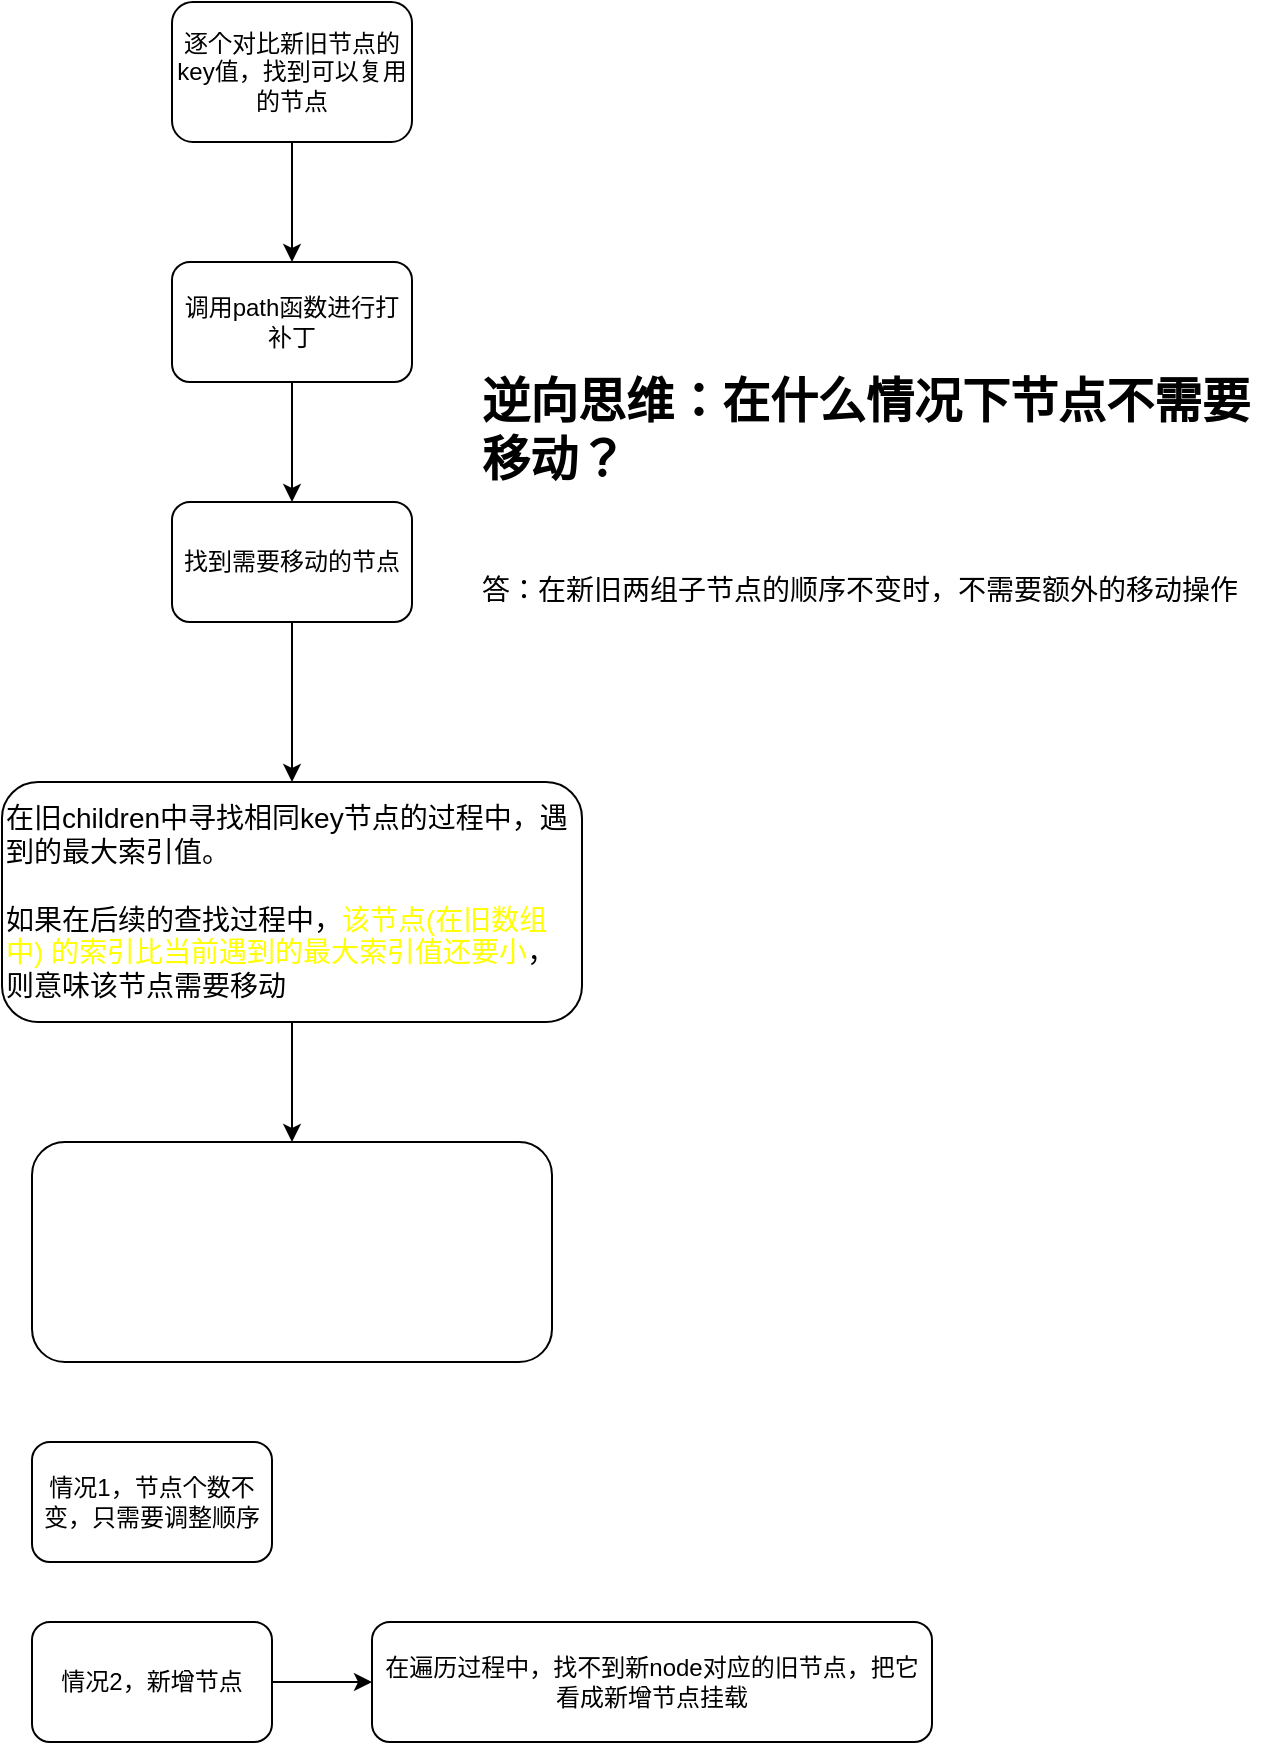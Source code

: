<mxfile>
    <diagram id="1Wjprq1BharORywTtAE-" name="第 1 页">
        <mxGraphModel dx="699" dy="680" grid="1" gridSize="10" guides="1" tooltips="1" connect="1" arrows="1" fold="1" page="1" pageScale="1" pageWidth="827" pageHeight="1169" math="0" shadow="0">
            <root>
                <mxCell id="0"/>
                <mxCell id="1" parent="0"/>
                <mxCell id="2" value="逐个对比新旧节点的key值，找到可以复用的节点" style="rounded=1;whiteSpace=wrap;html=1;" parent="1" vertex="1">
                    <mxGeometry x="220" y="50" width="120" height="70" as="geometry"/>
                </mxCell>
                <mxCell id="6" value="" style="edgeStyle=none;html=1;" parent="1" source="3" target="5" edge="1">
                    <mxGeometry relative="1" as="geometry"/>
                </mxCell>
                <mxCell id="3" value="调用path函数进行打补丁" style="rounded=1;whiteSpace=wrap;html=1;" parent="1" vertex="1">
                    <mxGeometry x="220" y="180" width="120" height="60" as="geometry"/>
                </mxCell>
                <mxCell id="4" value="" style="endArrow=classic;html=1;entryX=0.5;entryY=0;entryDx=0;entryDy=0;" parent="1" target="3" edge="1">
                    <mxGeometry width="50" height="50" relative="1" as="geometry">
                        <mxPoint x="280" y="120" as="sourcePoint"/>
                        <mxPoint x="330" y="70" as="targetPoint"/>
                    </mxGeometry>
                </mxCell>
                <mxCell id="9" value="" style="edgeStyle=none;html=1;fontSize=14;" parent="1" source="5" target="8" edge="1">
                    <mxGeometry relative="1" as="geometry"/>
                </mxCell>
                <mxCell id="5" value="找到需要移动的节点" style="rounded=1;whiteSpace=wrap;html=1;" parent="1" vertex="1">
                    <mxGeometry x="220" y="300" width="120" height="60" as="geometry"/>
                </mxCell>
                <mxCell id="7" value="&lt;h1&gt;逆向思维：在什么情况下节点不需要移动？&lt;/h1&gt;&lt;div&gt;&lt;br&gt;&lt;/div&gt;&lt;p&gt;&lt;font style=&quot;font-size: 14px;&quot;&gt;答：在新旧两组子节点的顺序不变时，不需要额外的移动操作&lt;br&gt;&lt;br&gt;在每一次寻找可复用节点时，都会记录该可复用节点在旧的一组子节点中的位置索引，如果把这些位置所以按先后顺序排列，得到一个递增的序列，在这种情况下不需要移动节点&amp;nbsp;&lt;/font&gt;&lt;/p&gt;" style="text;html=1;strokeColor=none;fillColor=none;spacing=5;spacingTop=-20;whiteSpace=wrap;overflow=hidden;rounded=0;" parent="1" vertex="1">
                    <mxGeometry x="370" y="230" width="400" height="120" as="geometry"/>
                </mxCell>
                <mxCell id="11" value="" style="edgeStyle=none;html=1;fontSize=14;fontColor=#FFFFFF;" parent="1" source="8" target="10" edge="1">
                    <mxGeometry relative="1" as="geometry"/>
                </mxCell>
                <mxCell id="8" value="在旧children中寻找相同key节点的过程中，遇到的最大索引值。&lt;br&gt;&lt;br&gt;如果在后续的查找过程中，&lt;font color=&quot;#ffff00&quot;&gt;该节点(在旧数组中) 的索引比当前遇到的最大索引值还要小&lt;/font&gt;，则意味该节点需要移动" style="rounded=1;whiteSpace=wrap;html=1;fontSize=14;align=left;" parent="1" vertex="1">
                    <mxGeometry x="135" y="440" width="290" height="120" as="geometry"/>
                </mxCell>
                <mxCell id="10" value="&lt;font color=&quot;#ffffff&quot;&gt;移动节点是指，移动一个虚拟节点所对应的真实DOM节点。&lt;br&gt;真实DOM节点存储在vnode.el上&lt;/font&gt;" style="rounded=1;whiteSpace=wrap;html=1;fontSize=14;fontColor=#FFFF00;" parent="1" vertex="1">
                    <mxGeometry x="150" y="620" width="260" height="110" as="geometry"/>
                </mxCell>
                <mxCell id="12" value="情况1，节点个数不变，只需要调整顺序" style="rounded=1;whiteSpace=wrap;html=1;" vertex="1" parent="1">
                    <mxGeometry x="150" y="770" width="120" height="60" as="geometry"/>
                </mxCell>
                <mxCell id="15" value="" style="edgeStyle=none;html=1;" edge="1" parent="1" source="13" target="14">
                    <mxGeometry relative="1" as="geometry"/>
                </mxCell>
                <mxCell id="13" value="情况2，新增节点" style="rounded=1;whiteSpace=wrap;html=1;" vertex="1" parent="1">
                    <mxGeometry x="150" y="860" width="120" height="60" as="geometry"/>
                </mxCell>
                <mxCell id="14" value="在遍历过程中，找不到新node对应的旧节点，把它看成新增节点挂载" style="rounded=1;whiteSpace=wrap;html=1;" vertex="1" parent="1">
                    <mxGeometry x="320" y="860" width="280" height="60" as="geometry"/>
                </mxCell>
            </root>
        </mxGraphModel>
    </diagram>
</mxfile>